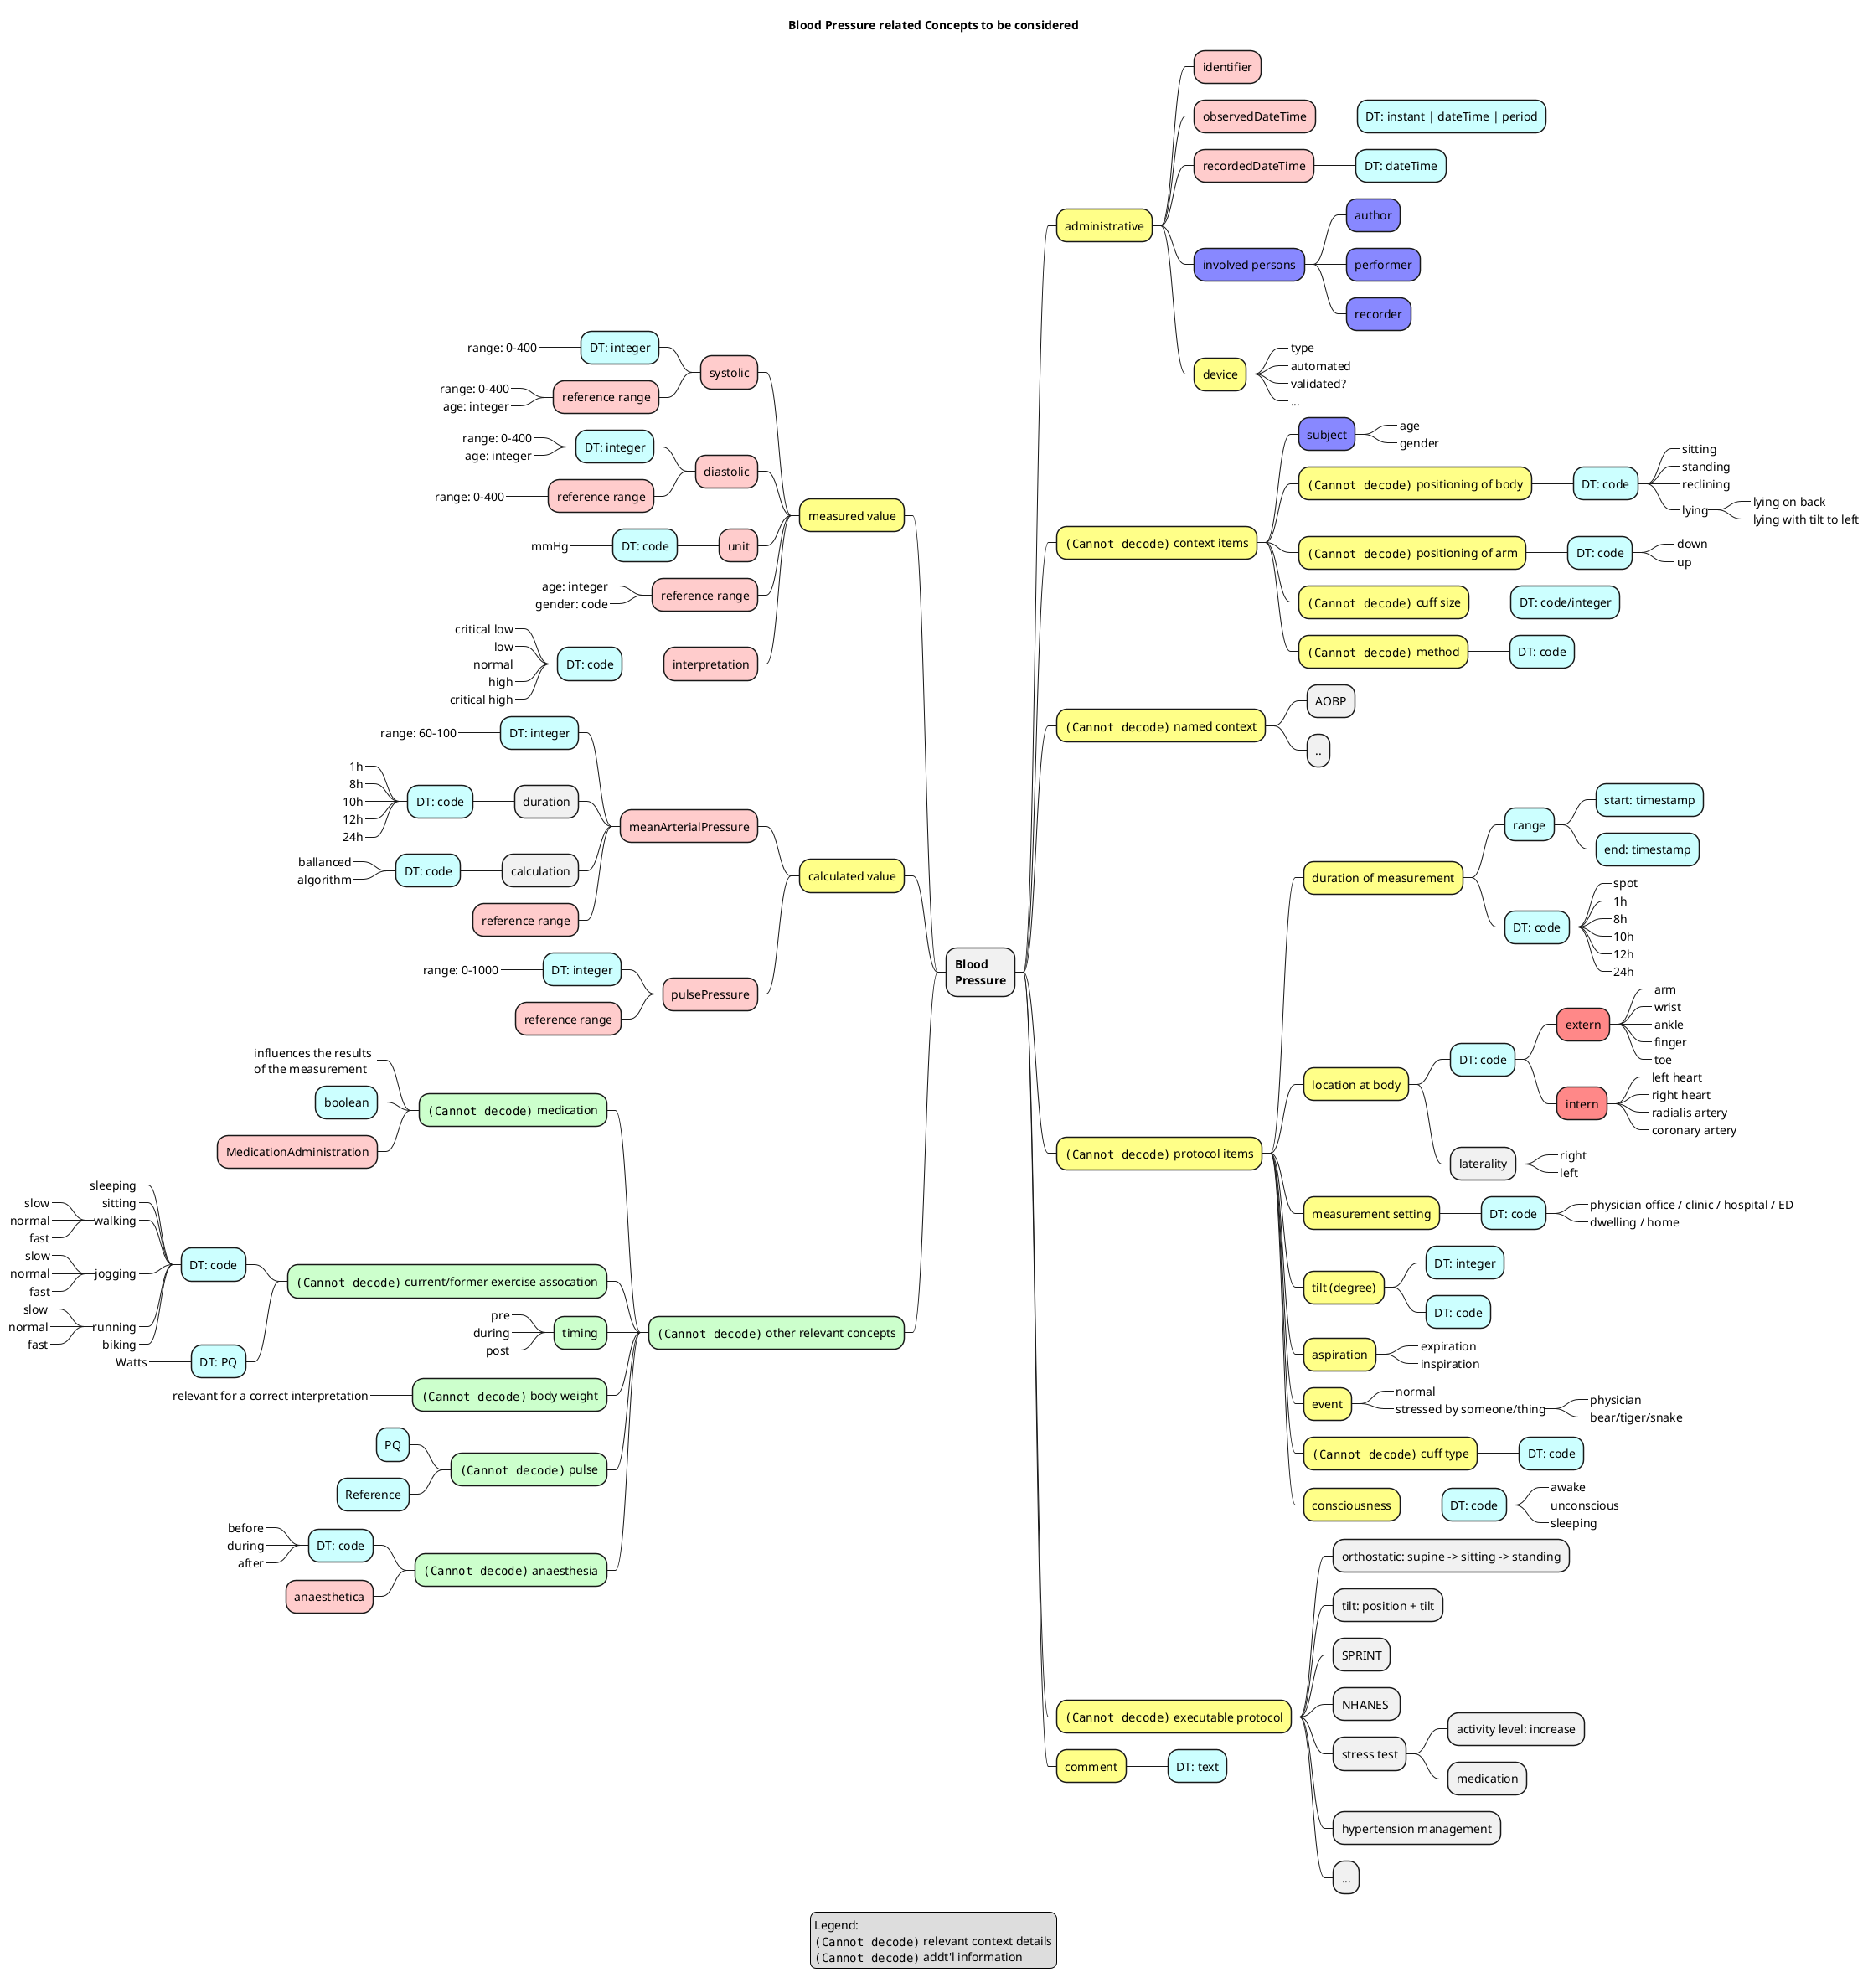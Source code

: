 @startmindmap

skinparam svgDimensionStyle false

title Blood Pressure related Concepts to be considered

legend
Legend:
<img icon_modifier_extension_complex.png> relevant context details
<img icon_page_n_i.gif> addt'l information
end legend

+ **Blood** \n**Pressure**

--[#ff8] measured value
---[#fcc] systolic
----[#cff] DT: integer
-----_ range: 0-400
----[#fcc] reference range
-----_ range: 0-400
-----_ age: integer
---[#fcc] diastolic
----[#cff] DT: integer
-----_ range: 0-400
-----_ age: integer
----[#fcc] reference range
-----_ range: 0-400
---[#fcc] unit
----[#cff] DT: code
-----_ mmHg
---[#fcc] reference range
----_ age: integer
----_ gender: code
---[#fcc] interpretation
----[#cff] DT: code
-----_ critical low
-----_ low
-----_ normal
-----_ high
-----_ critical high

--[#ff8] calculated value
---[#fcc] meanArterialPressure
----[#cff] DT: integer
-----_ range: 60-100
---- duration
-----[#cff] DT: code
------_ 1h
------_ 8h
------_ 10h
------_ 12h
------_ 24h
---- calculation
-----[#cff] DT: code
------_ ballanced
------_ algorithm
----[#fcc] reference range
---[#fcc] pulsePressure
----[#cff] DT: integer
-----_ range: 0-1000
----[#fcc] reference range

--[#cfc]  <img icon_modifier_extension_complex.png> other relevant concepts
---[#cfc] <img icon_modifier_extension_complex.png> medication
----_ influences the results \nof the measurement
----[#cff] boolean
----[#fcc] MedicationAdministration
---[#cfc] <img icon_modifier_extension_complex.png> current/former exercise assocation
----[#cff] DT: code
-----_ sleeping
-----_ sitting
-----_ walking
------_ slow
------_ normal
------_ fast
-----_ jogging
------_ slow
------_ normal
------_ fast
-----_ running
------_ slow
------_ normal
------_ fast
-----_ biking
----[#cff] DT: PQ
-----_ Watts
---[#cfc] timing
----_ pre
----_ during
----_ post
---[#cfc] <img icon_modifier_extension_complex.png> body weight
----_ relevant for a correct interpretation
---[#cfc] <img icon_modifier_extension_complex.png> pulse
----[#cff] PQ
----[#cff] Reference
---[#cfc] <img icon_modifier_extension_complex.png> anaesthesia
----[#cff] DT: code
-----_ before
-----_ during
-----_ after
----[#fcc] anaesthetica

++[#ff8] administrative
+++[#fcc] identifier
+++[#fcc] observedDateTime
++++[#cff] DT: instant | dateTime | period
+++[#fcc] recordedDateTime
++++[#cff] DT: dateTime

+++[#88f] involved persons
++++[#88f] author
++++[#88f] performer
++++[#88f] recorder

+++[#ff8] device
++++_ type
++++_ automated
++++_ validated?
++++_ ...

++[#ff8] <img icon_modifier_extension_complex.png> context items
+++[#88f] subject
++++_ age
++++_ gender
+++[#ff8] <img icon_modifier_extension_complex.png> positioning of body
++++[#cff] DT: code
+++++_ sitting
+++++_ standing
+++++_ reclining
+++++_ lying
++++++_ lying on back
++++++_ lying with tilt to left
+++[#ff8] <img icon_modifier_extension_complex.png> positioning of arm
++++[#cff] DT: code
+++++_ down
+++++_ up
+++[#ff8] <img icon_modifier_extension_complex.png> cuff size
++++[#cff] DT: code/integer
+++[#ff8] <img icon_modifier_extension_complex.png> method
++++[#cff] DT: code

++[#ff8] <img icon_modifier_extension_complex.png> named context
+++ AOBP
+++ ..

++[#ff8] <img icon_page_n_i.gif> protocol items
+++[#ff8] duration of measurement
++++[#cff] range
+++++[#cff] start: timestamp
+++++[#cff] end: timestamp
++++[#cff] DT: code
+++++_ spot
+++++_ 1h
+++++_ 8h
+++++_ 10h
+++++_ 12h
+++++_ 24h
+++[#ff8] location at body
++++[#cff] DT: code
+++++[#f88] extern
++++++_ arm
++++++_ wrist
++++++_ ankle
++++++_ finger
++++++_ toe
+++++[#f88] intern
++++++_ left heart
++++++_ right heart
++++++_ radialis artery
++++++_ coronary artery
++++ laterality
+++++_ right
+++++_ left
+++[#ff8] measurement setting
++++[#cff] DT: code
+++++_ physician office / clinic / hospital / ED
+++++_ dwelling / home
+++[#ff8] tilt (degree)
++++[#cff] DT: integer
++++[#cff] DT: code
+++[#ff8] aspiration
++++_ expiration
++++_ inspiration
+++[#ff8] event
++++_ normal
++++_ stressed by someone/thing
+++++_ physician
+++++_ bear/tiger/snake
+++[#ff8] <img icon_page_n_i.gif> cuff type
++++[#cff] DT: code
+++[#ff8] consciousness
++++[#cff] DT: code
+++++_ awake
+++++_ unconscious
+++++_ sleeping

++[#ff8] <img icon_page_n_i.gif> executable protocol
+++ orthostatic: supine -> sitting -> standing
+++ tilt: position + tilt
+++ SPRINT
+++ NHANES 
+++ stress test
++++ activity level: increase
++++ medication
+++ hypertension management
+++ ...

++[#ff8] comment
+++[#cff] DT: text

@endmindmap